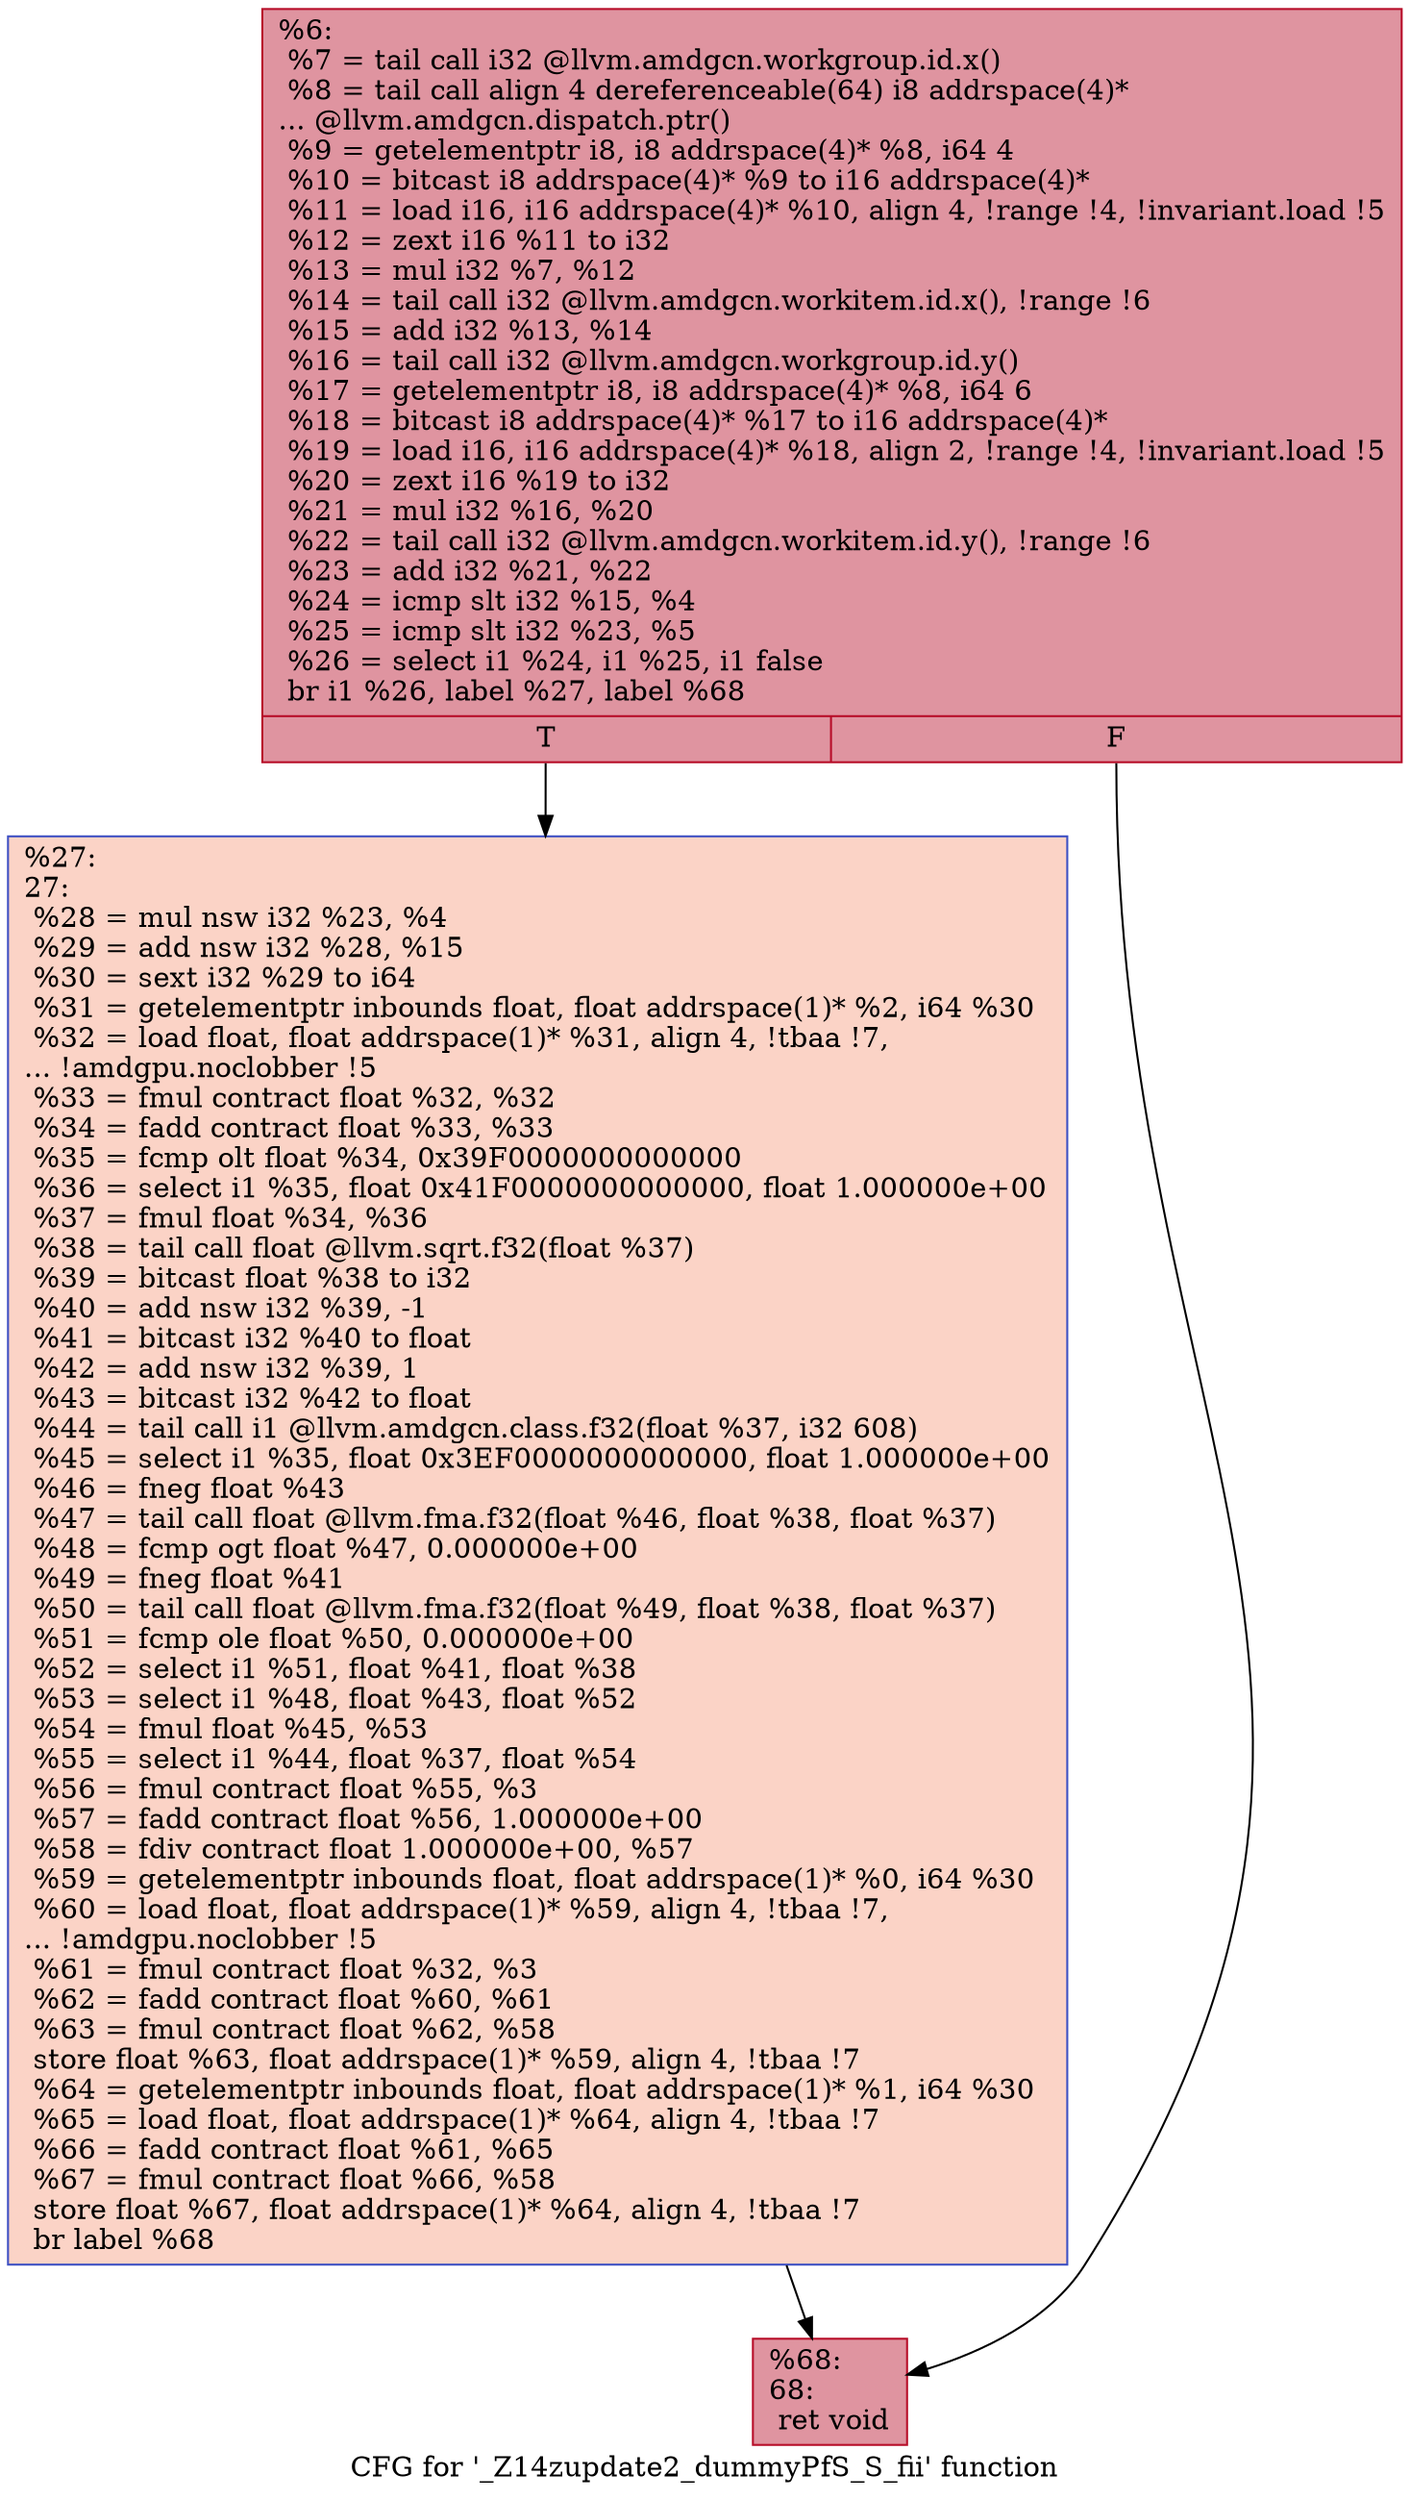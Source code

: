 digraph "CFG for '_Z14zupdate2_dummyPfS_S_fii' function" {
	label="CFG for '_Z14zupdate2_dummyPfS_S_fii' function";

	Node0x5b8ec40 [shape=record,color="#b70d28ff", style=filled, fillcolor="#b70d2870",label="{%6:\l  %7 = tail call i32 @llvm.amdgcn.workgroup.id.x()\l  %8 = tail call align 4 dereferenceable(64) i8 addrspace(4)*\l... @llvm.amdgcn.dispatch.ptr()\l  %9 = getelementptr i8, i8 addrspace(4)* %8, i64 4\l  %10 = bitcast i8 addrspace(4)* %9 to i16 addrspace(4)*\l  %11 = load i16, i16 addrspace(4)* %10, align 4, !range !4, !invariant.load !5\l  %12 = zext i16 %11 to i32\l  %13 = mul i32 %7, %12\l  %14 = tail call i32 @llvm.amdgcn.workitem.id.x(), !range !6\l  %15 = add i32 %13, %14\l  %16 = tail call i32 @llvm.amdgcn.workgroup.id.y()\l  %17 = getelementptr i8, i8 addrspace(4)* %8, i64 6\l  %18 = bitcast i8 addrspace(4)* %17 to i16 addrspace(4)*\l  %19 = load i16, i16 addrspace(4)* %18, align 2, !range !4, !invariant.load !5\l  %20 = zext i16 %19 to i32\l  %21 = mul i32 %16, %20\l  %22 = tail call i32 @llvm.amdgcn.workitem.id.y(), !range !6\l  %23 = add i32 %21, %22\l  %24 = icmp slt i32 %15, %4\l  %25 = icmp slt i32 %23, %5\l  %26 = select i1 %24, i1 %25, i1 false\l  br i1 %26, label %27, label %68\l|{<s0>T|<s1>F}}"];
	Node0x5b8ec40:s0 -> Node0x5b926c0;
	Node0x5b8ec40:s1 -> Node0x5b92750;
	Node0x5b926c0 [shape=record,color="#3d50c3ff", style=filled, fillcolor="#f59c7d70",label="{%27:\l27:                                               \l  %28 = mul nsw i32 %23, %4\l  %29 = add nsw i32 %28, %15\l  %30 = sext i32 %29 to i64\l  %31 = getelementptr inbounds float, float addrspace(1)* %2, i64 %30\l  %32 = load float, float addrspace(1)* %31, align 4, !tbaa !7,\l... !amdgpu.noclobber !5\l  %33 = fmul contract float %32, %32\l  %34 = fadd contract float %33, %33\l  %35 = fcmp olt float %34, 0x39F0000000000000\l  %36 = select i1 %35, float 0x41F0000000000000, float 1.000000e+00\l  %37 = fmul float %34, %36\l  %38 = tail call float @llvm.sqrt.f32(float %37)\l  %39 = bitcast float %38 to i32\l  %40 = add nsw i32 %39, -1\l  %41 = bitcast i32 %40 to float\l  %42 = add nsw i32 %39, 1\l  %43 = bitcast i32 %42 to float\l  %44 = tail call i1 @llvm.amdgcn.class.f32(float %37, i32 608)\l  %45 = select i1 %35, float 0x3EF0000000000000, float 1.000000e+00\l  %46 = fneg float %43\l  %47 = tail call float @llvm.fma.f32(float %46, float %38, float %37)\l  %48 = fcmp ogt float %47, 0.000000e+00\l  %49 = fneg float %41\l  %50 = tail call float @llvm.fma.f32(float %49, float %38, float %37)\l  %51 = fcmp ole float %50, 0.000000e+00\l  %52 = select i1 %51, float %41, float %38\l  %53 = select i1 %48, float %43, float %52\l  %54 = fmul float %45, %53\l  %55 = select i1 %44, float %37, float %54\l  %56 = fmul contract float %55, %3\l  %57 = fadd contract float %56, 1.000000e+00\l  %58 = fdiv contract float 1.000000e+00, %57\l  %59 = getelementptr inbounds float, float addrspace(1)* %0, i64 %30\l  %60 = load float, float addrspace(1)* %59, align 4, !tbaa !7,\l... !amdgpu.noclobber !5\l  %61 = fmul contract float %32, %3\l  %62 = fadd contract float %60, %61\l  %63 = fmul contract float %62, %58\l  store float %63, float addrspace(1)* %59, align 4, !tbaa !7\l  %64 = getelementptr inbounds float, float addrspace(1)* %1, i64 %30\l  %65 = load float, float addrspace(1)* %64, align 4, !tbaa !7\l  %66 = fadd contract float %61, %65\l  %67 = fmul contract float %66, %58\l  store float %67, float addrspace(1)* %64, align 4, !tbaa !7\l  br label %68\l}"];
	Node0x5b926c0 -> Node0x5b92750;
	Node0x5b92750 [shape=record,color="#b70d28ff", style=filled, fillcolor="#b70d2870",label="{%68:\l68:                                               \l  ret void\l}"];
}
